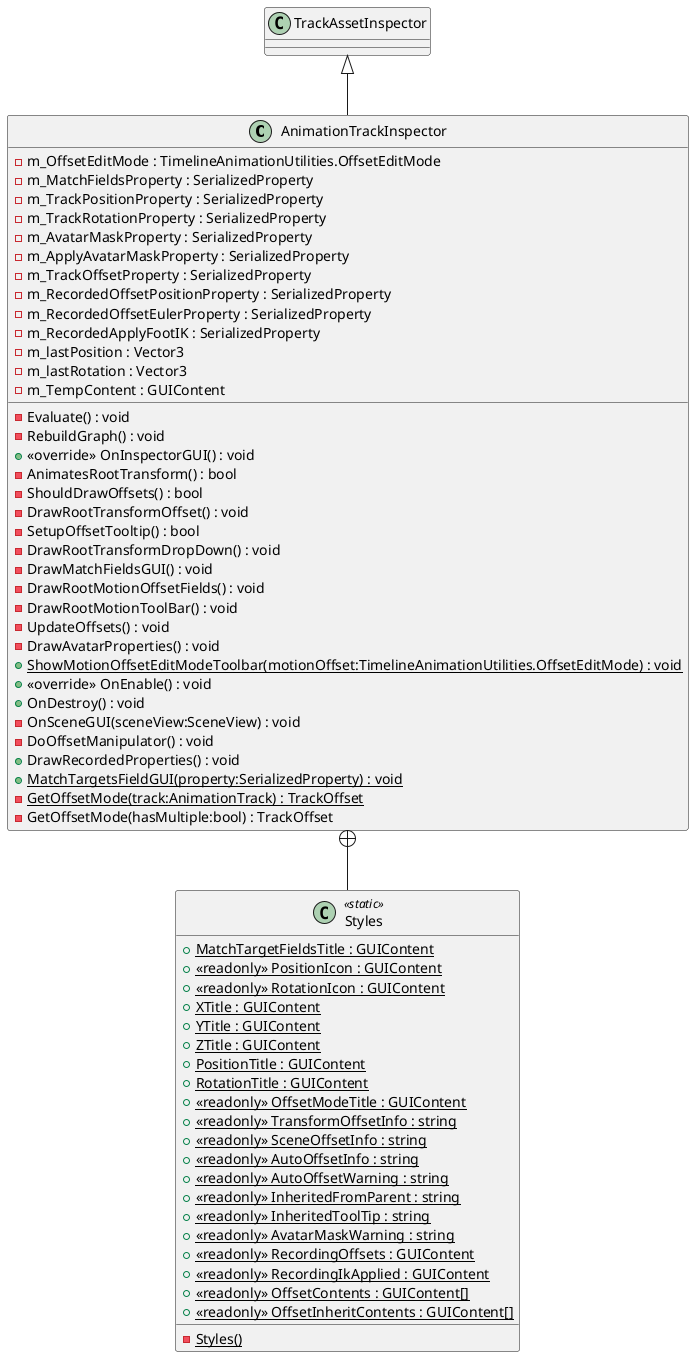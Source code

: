 @startuml
class AnimationTrackInspector {
    - m_OffsetEditMode : TimelineAnimationUtilities.OffsetEditMode
    - m_MatchFieldsProperty : SerializedProperty
    - m_TrackPositionProperty : SerializedProperty
    - m_TrackRotationProperty : SerializedProperty
    - m_AvatarMaskProperty : SerializedProperty
    - m_ApplyAvatarMaskProperty : SerializedProperty
    - m_TrackOffsetProperty : SerializedProperty
    - m_RecordedOffsetPositionProperty : SerializedProperty
    - m_RecordedOffsetEulerProperty : SerializedProperty
    - m_RecordedApplyFootIK : SerializedProperty
    - m_lastPosition : Vector3
    - m_lastRotation : Vector3
    - m_TempContent : GUIContent
    - Evaluate() : void
    - RebuildGraph() : void
    + <<override>> OnInspectorGUI() : void
    - AnimatesRootTransform() : bool
    - ShouldDrawOffsets() : bool
    - DrawRootTransformOffset() : void
    - SetupOffsetTooltip() : bool
    - DrawRootTransformDropDown() : void
    - DrawMatchFieldsGUI() : void
    - DrawRootMotionOffsetFields() : void
    - DrawRootMotionToolBar() : void
    - UpdateOffsets() : void
    - DrawAvatarProperties() : void
    + {static} ShowMotionOffsetEditModeToolbar(motionOffset:TimelineAnimationUtilities.OffsetEditMode) : void
    + <<override>> OnEnable() : void
    + OnDestroy() : void
    - OnSceneGUI(sceneView:SceneView) : void
    - DoOffsetManipulator() : void
    + DrawRecordedProperties() : void
    + {static} MatchTargetsFieldGUI(property:SerializedProperty) : void
    {static} - GetOffsetMode(track:AnimationTrack) : TrackOffset
    - GetOffsetMode(hasMultiple:bool) : TrackOffset
}
class Styles <<static>> {
    + {static} MatchTargetFieldsTitle : GUIContent
    + {static} <<readonly>> PositionIcon : GUIContent
    + {static} <<readonly>> RotationIcon : GUIContent
    + {static} XTitle : GUIContent
    + {static} YTitle : GUIContent
    + {static} ZTitle : GUIContent
    + {static} PositionTitle : GUIContent
    + {static} RotationTitle : GUIContent
    + {static} <<readonly>> OffsetModeTitle : GUIContent
    + {static} <<readonly>> TransformOffsetInfo : string
    + {static} <<readonly>> SceneOffsetInfo : string
    + {static} <<readonly>> AutoOffsetInfo : string
    + {static} <<readonly>> AutoOffsetWarning : string
    + {static} <<readonly>> InheritedFromParent : string
    + {static} <<readonly>> InheritedToolTip : string
    + {static} <<readonly>> AvatarMaskWarning : string
    + {static} <<readonly>> RecordingOffsets : GUIContent
    + {static} <<readonly>> RecordingIkApplied : GUIContent
    + {static} <<readonly>> OffsetContents : GUIContent[]
    + {static} <<readonly>> OffsetInheritContents : GUIContent[]
    {static} - Styles()
}
TrackAssetInspector <|-- AnimationTrackInspector
AnimationTrackInspector +-- Styles
@enduml

